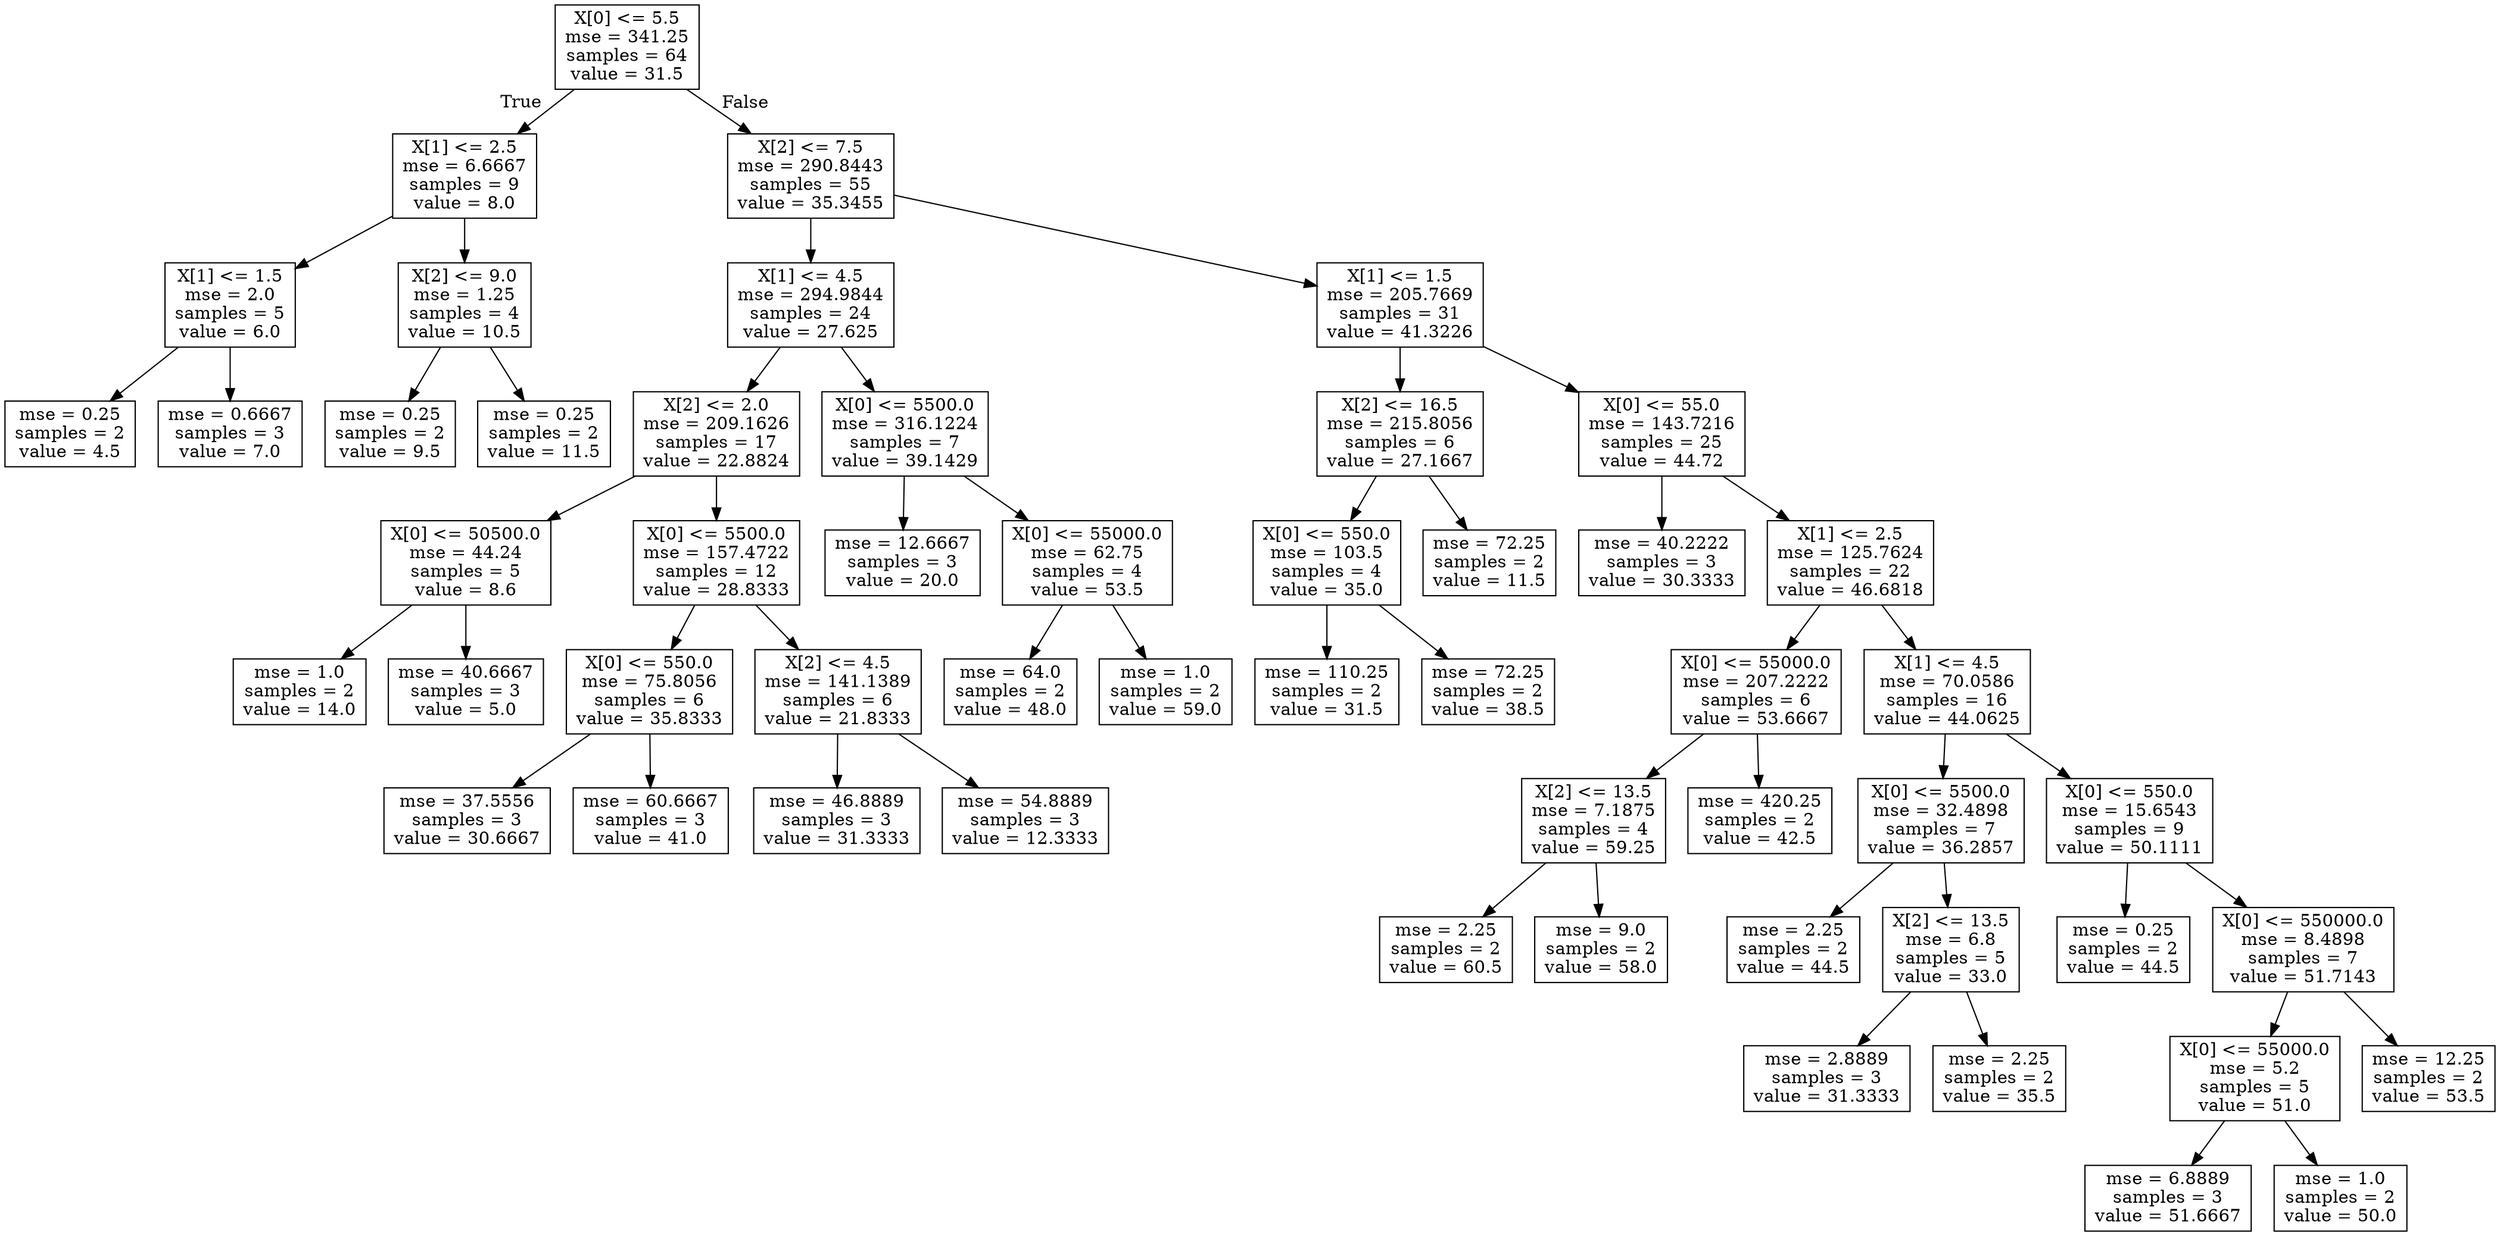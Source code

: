 digraph Tree {
node [shape=box] ;
0 [label="X[0] <= 5.5\nmse = 341.25\nsamples = 64\nvalue = 31.5"] ;
1 [label="X[1] <= 2.5\nmse = 6.6667\nsamples = 9\nvalue = 8.0"] ;
0 -> 1 [labeldistance=2.5, labelangle=45, headlabel="True"] ;
2 [label="X[1] <= 1.5\nmse = 2.0\nsamples = 5\nvalue = 6.0"] ;
1 -> 2 ;
3 [label="mse = 0.25\nsamples = 2\nvalue = 4.5"] ;
2 -> 3 ;
4 [label="mse = 0.6667\nsamples = 3\nvalue = 7.0"] ;
2 -> 4 ;
5 [label="X[2] <= 9.0\nmse = 1.25\nsamples = 4\nvalue = 10.5"] ;
1 -> 5 ;
6 [label="mse = 0.25\nsamples = 2\nvalue = 9.5"] ;
5 -> 6 ;
7 [label="mse = 0.25\nsamples = 2\nvalue = 11.5"] ;
5 -> 7 ;
8 [label="X[2] <= 7.5\nmse = 290.8443\nsamples = 55\nvalue = 35.3455"] ;
0 -> 8 [labeldistance=2.5, labelangle=-45, headlabel="False"] ;
9 [label="X[1] <= 4.5\nmse = 294.9844\nsamples = 24\nvalue = 27.625"] ;
8 -> 9 ;
10 [label="X[2] <= 2.0\nmse = 209.1626\nsamples = 17\nvalue = 22.8824"] ;
9 -> 10 ;
11 [label="X[0] <= 50500.0\nmse = 44.24\nsamples = 5\nvalue = 8.6"] ;
10 -> 11 ;
12 [label="mse = 1.0\nsamples = 2\nvalue = 14.0"] ;
11 -> 12 ;
13 [label="mse = 40.6667\nsamples = 3\nvalue = 5.0"] ;
11 -> 13 ;
14 [label="X[0] <= 5500.0\nmse = 157.4722\nsamples = 12\nvalue = 28.8333"] ;
10 -> 14 ;
15 [label="X[0] <= 550.0\nmse = 75.8056\nsamples = 6\nvalue = 35.8333"] ;
14 -> 15 ;
16 [label="mse = 37.5556\nsamples = 3\nvalue = 30.6667"] ;
15 -> 16 ;
17 [label="mse = 60.6667\nsamples = 3\nvalue = 41.0"] ;
15 -> 17 ;
18 [label="X[2] <= 4.5\nmse = 141.1389\nsamples = 6\nvalue = 21.8333"] ;
14 -> 18 ;
19 [label="mse = 46.8889\nsamples = 3\nvalue = 31.3333"] ;
18 -> 19 ;
20 [label="mse = 54.8889\nsamples = 3\nvalue = 12.3333"] ;
18 -> 20 ;
21 [label="X[0] <= 5500.0\nmse = 316.1224\nsamples = 7\nvalue = 39.1429"] ;
9 -> 21 ;
22 [label="mse = 12.6667\nsamples = 3\nvalue = 20.0"] ;
21 -> 22 ;
23 [label="X[0] <= 55000.0\nmse = 62.75\nsamples = 4\nvalue = 53.5"] ;
21 -> 23 ;
24 [label="mse = 64.0\nsamples = 2\nvalue = 48.0"] ;
23 -> 24 ;
25 [label="mse = 1.0\nsamples = 2\nvalue = 59.0"] ;
23 -> 25 ;
26 [label="X[1] <= 1.5\nmse = 205.7669\nsamples = 31\nvalue = 41.3226"] ;
8 -> 26 ;
27 [label="X[2] <= 16.5\nmse = 215.8056\nsamples = 6\nvalue = 27.1667"] ;
26 -> 27 ;
28 [label="X[0] <= 550.0\nmse = 103.5\nsamples = 4\nvalue = 35.0"] ;
27 -> 28 ;
29 [label="mse = 110.25\nsamples = 2\nvalue = 31.5"] ;
28 -> 29 ;
30 [label="mse = 72.25\nsamples = 2\nvalue = 38.5"] ;
28 -> 30 ;
31 [label="mse = 72.25\nsamples = 2\nvalue = 11.5"] ;
27 -> 31 ;
32 [label="X[0] <= 55.0\nmse = 143.7216\nsamples = 25\nvalue = 44.72"] ;
26 -> 32 ;
33 [label="mse = 40.2222\nsamples = 3\nvalue = 30.3333"] ;
32 -> 33 ;
34 [label="X[1] <= 2.5\nmse = 125.7624\nsamples = 22\nvalue = 46.6818"] ;
32 -> 34 ;
35 [label="X[0] <= 55000.0\nmse = 207.2222\nsamples = 6\nvalue = 53.6667"] ;
34 -> 35 ;
36 [label="X[2] <= 13.5\nmse = 7.1875\nsamples = 4\nvalue = 59.25"] ;
35 -> 36 ;
37 [label="mse = 2.25\nsamples = 2\nvalue = 60.5"] ;
36 -> 37 ;
38 [label="mse = 9.0\nsamples = 2\nvalue = 58.0"] ;
36 -> 38 ;
39 [label="mse = 420.25\nsamples = 2\nvalue = 42.5"] ;
35 -> 39 ;
40 [label="X[1] <= 4.5\nmse = 70.0586\nsamples = 16\nvalue = 44.0625"] ;
34 -> 40 ;
41 [label="X[0] <= 5500.0\nmse = 32.4898\nsamples = 7\nvalue = 36.2857"] ;
40 -> 41 ;
42 [label="mse = 2.25\nsamples = 2\nvalue = 44.5"] ;
41 -> 42 ;
43 [label="X[2] <= 13.5\nmse = 6.8\nsamples = 5\nvalue = 33.0"] ;
41 -> 43 ;
44 [label="mse = 2.8889\nsamples = 3\nvalue = 31.3333"] ;
43 -> 44 ;
45 [label="mse = 2.25\nsamples = 2\nvalue = 35.5"] ;
43 -> 45 ;
46 [label="X[0] <= 550.0\nmse = 15.6543\nsamples = 9\nvalue = 50.1111"] ;
40 -> 46 ;
47 [label="mse = 0.25\nsamples = 2\nvalue = 44.5"] ;
46 -> 47 ;
48 [label="X[0] <= 550000.0\nmse = 8.4898\nsamples = 7\nvalue = 51.7143"] ;
46 -> 48 ;
49 [label="X[0] <= 55000.0\nmse = 5.2\nsamples = 5\nvalue = 51.0"] ;
48 -> 49 ;
50 [label="mse = 6.8889\nsamples = 3\nvalue = 51.6667"] ;
49 -> 50 ;
51 [label="mse = 1.0\nsamples = 2\nvalue = 50.0"] ;
49 -> 51 ;
52 [label="mse = 12.25\nsamples = 2\nvalue = 53.5"] ;
48 -> 52 ;
}